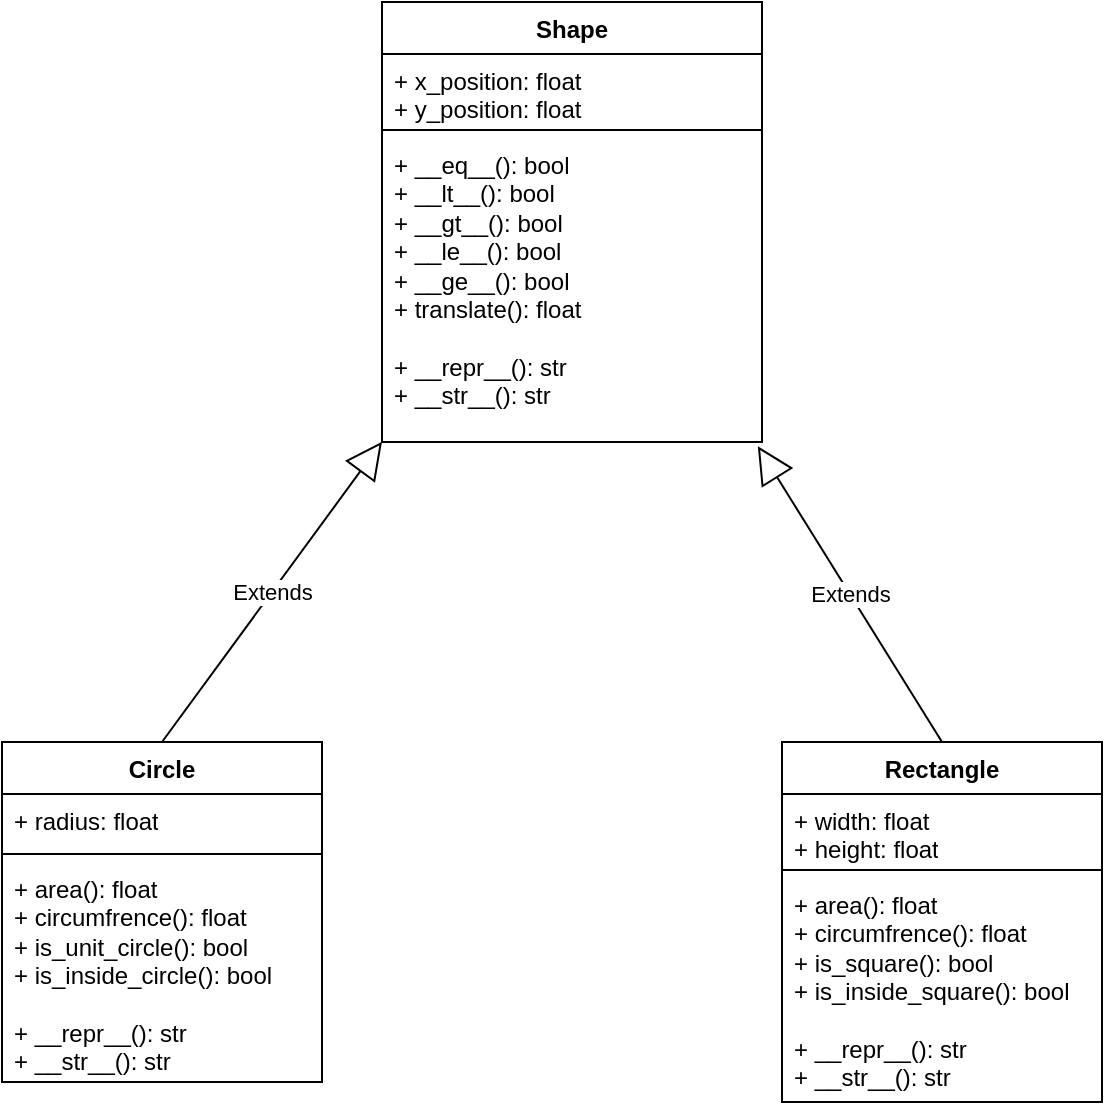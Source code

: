 <mxfile version="22.0.2" type="device">
  <diagram name="Page-1" id="jPagU5015DNa-zn7CHGZ">
    <mxGraphModel dx="1256" dy="840" grid="1" gridSize="10" guides="1" tooltips="1" connect="1" arrows="1" fold="1" page="1" pageScale="1" pageWidth="850" pageHeight="1100" math="0" shadow="0">
      <root>
        <mxCell id="0" />
        <mxCell id="1" parent="0" />
        <mxCell id="9p_5jho07hzt4aSOXA9_-1" value="Shape" style="swimlane;fontStyle=1;align=center;verticalAlign=top;childLayout=stackLayout;horizontal=1;startSize=26;horizontalStack=0;resizeParent=1;resizeParentMax=0;resizeLast=0;collapsible=1;marginBottom=0;whiteSpace=wrap;html=1;" parent="1" vertex="1">
          <mxGeometry x="330" y="150" width="190" height="220" as="geometry" />
        </mxCell>
        <mxCell id="9p_5jho07hzt4aSOXA9_-2" value="+ x_position: float&lt;br&gt;+ y_position: float" style="text;strokeColor=none;fillColor=none;align=left;verticalAlign=top;spacingLeft=4;spacingRight=4;overflow=hidden;rotatable=0;points=[[0,0.5],[1,0.5]];portConstraint=eastwest;whiteSpace=wrap;html=1;" parent="9p_5jho07hzt4aSOXA9_-1" vertex="1">
          <mxGeometry y="26" width="190" height="34" as="geometry" />
        </mxCell>
        <mxCell id="9p_5jho07hzt4aSOXA9_-3" value="" style="line;strokeWidth=1;fillColor=none;align=left;verticalAlign=middle;spacingTop=-1;spacingLeft=3;spacingRight=3;rotatable=0;labelPosition=right;points=[];portConstraint=eastwest;strokeColor=inherit;" parent="9p_5jho07hzt4aSOXA9_-1" vertex="1">
          <mxGeometry y="60" width="190" height="8" as="geometry" />
        </mxCell>
        <mxCell id="9p_5jho07hzt4aSOXA9_-4" value="+ __eq__(): bool&lt;br&gt;+ __lt__(): bool&lt;br&gt;+ __gt__(): bool&lt;br&gt;+ __le__(): bool&lt;br&gt;+ __ge__(): bool&lt;br&gt;+ translate(): float&lt;br&gt;&amp;nbsp;&lt;br&gt;+ __repr__(): str&lt;br&gt;+ __str__(): str" style="text;strokeColor=none;fillColor=none;align=left;verticalAlign=top;spacingLeft=4;spacingRight=4;overflow=hidden;rotatable=0;points=[[0,0.5],[1,0.5]];portConstraint=eastwest;whiteSpace=wrap;html=1;" parent="9p_5jho07hzt4aSOXA9_-1" vertex="1">
          <mxGeometry y="68" width="190" height="152" as="geometry" />
        </mxCell>
        <mxCell id="9p_5jho07hzt4aSOXA9_-13" value="Rectangle" style="swimlane;fontStyle=1;align=center;verticalAlign=top;childLayout=stackLayout;horizontal=1;startSize=26;horizontalStack=0;resizeParent=1;resizeParentMax=0;resizeLast=0;collapsible=1;marginBottom=0;whiteSpace=wrap;html=1;" parent="1" vertex="1">
          <mxGeometry x="530" y="520" width="160" height="180" as="geometry" />
        </mxCell>
        <mxCell id="9p_5jho07hzt4aSOXA9_-14" value="+ width: float&lt;br&gt;+ height: float" style="text;strokeColor=none;fillColor=none;align=left;verticalAlign=top;spacingLeft=4;spacingRight=4;overflow=hidden;rotatable=0;points=[[0,0.5],[1,0.5]];portConstraint=eastwest;whiteSpace=wrap;html=1;" parent="9p_5jho07hzt4aSOXA9_-13" vertex="1">
          <mxGeometry y="26" width="160" height="34" as="geometry" />
        </mxCell>
        <mxCell id="9p_5jho07hzt4aSOXA9_-15" value="" style="line;strokeWidth=1;fillColor=none;align=left;verticalAlign=middle;spacingTop=-1;spacingLeft=3;spacingRight=3;rotatable=0;labelPosition=right;points=[];portConstraint=eastwest;strokeColor=inherit;" parent="9p_5jho07hzt4aSOXA9_-13" vertex="1">
          <mxGeometry y="60" width="160" height="8" as="geometry" />
        </mxCell>
        <mxCell id="9p_5jho07hzt4aSOXA9_-16" value="+ area(): float&lt;br&gt;+ circumfrence(): float&lt;br&gt;+ is_square(): bool&lt;br&gt;+ is_inside_square(): bool&lt;br&gt;&lt;br&gt;+ __repr__(): str&lt;br&gt;+ __str__(): str" style="text;strokeColor=none;fillColor=none;align=left;verticalAlign=top;spacingLeft=4;spacingRight=4;overflow=hidden;rotatable=0;points=[[0,0.5],[1,0.5]];portConstraint=eastwest;whiteSpace=wrap;html=1;" parent="9p_5jho07hzt4aSOXA9_-13" vertex="1">
          <mxGeometry y="68" width="160" height="112" as="geometry" />
        </mxCell>
        <mxCell id="9p_5jho07hzt4aSOXA9_-17" value="Circle" style="swimlane;fontStyle=1;align=center;verticalAlign=top;childLayout=stackLayout;horizontal=1;startSize=26;horizontalStack=0;resizeParent=1;resizeParentMax=0;resizeLast=0;collapsible=1;marginBottom=0;whiteSpace=wrap;html=1;" parent="1" vertex="1">
          <mxGeometry x="140" y="520" width="160" height="170" as="geometry" />
        </mxCell>
        <mxCell id="9p_5jho07hzt4aSOXA9_-18" value="+ radius: float" style="text;strokeColor=none;fillColor=none;align=left;verticalAlign=top;spacingLeft=4;spacingRight=4;overflow=hidden;rotatable=0;points=[[0,0.5],[1,0.5]];portConstraint=eastwest;whiteSpace=wrap;html=1;" parent="9p_5jho07hzt4aSOXA9_-17" vertex="1">
          <mxGeometry y="26" width="160" height="26" as="geometry" />
        </mxCell>
        <mxCell id="9p_5jho07hzt4aSOXA9_-19" value="" style="line;strokeWidth=1;fillColor=none;align=left;verticalAlign=middle;spacingTop=-1;spacingLeft=3;spacingRight=3;rotatable=0;labelPosition=right;points=[];portConstraint=eastwest;strokeColor=inherit;" parent="9p_5jho07hzt4aSOXA9_-17" vertex="1">
          <mxGeometry y="52" width="160" height="8" as="geometry" />
        </mxCell>
        <mxCell id="9p_5jho07hzt4aSOXA9_-20" value="+ area(): float&lt;br&gt;+ circumfrence(): float&lt;br&gt;+ is_unit_circle(): bool&lt;br&gt;+ is_inside_circle(): bool&lt;br&gt;&lt;br&gt;+ __repr__(): str&lt;br&gt;+ __str__(): str" style="text;strokeColor=none;fillColor=none;align=left;verticalAlign=top;spacingLeft=4;spacingRight=4;overflow=hidden;rotatable=0;points=[[0,0.5],[1,0.5]];portConstraint=eastwest;whiteSpace=wrap;html=1;" parent="9p_5jho07hzt4aSOXA9_-17" vertex="1">
          <mxGeometry y="60" width="160" height="110" as="geometry" />
        </mxCell>
        <mxCell id="9p_5jho07hzt4aSOXA9_-23" value="Extends" style="endArrow=block;endSize=16;endFill=0;html=1;rounded=0;exitX=0.5;exitY=0;exitDx=0;exitDy=0;entryX=0;entryY=0.999;entryDx=0;entryDy=0;entryPerimeter=0;" parent="1" source="9p_5jho07hzt4aSOXA9_-17" target="9p_5jho07hzt4aSOXA9_-4" edge="1">
          <mxGeometry width="160" relative="1" as="geometry">
            <mxPoint x="430" y="440" as="sourcePoint" />
            <mxPoint x="330" y="240" as="targetPoint" />
          </mxGeometry>
        </mxCell>
        <mxCell id="9p_5jho07hzt4aSOXA9_-24" value="Extends" style="endArrow=block;endSize=16;endFill=0;html=1;rounded=0;exitX=0.5;exitY=0;exitDx=0;exitDy=0;entryX=0.989;entryY=1.014;entryDx=0;entryDy=0;entryPerimeter=0;" parent="1" source="9p_5jho07hzt4aSOXA9_-13" target="9p_5jho07hzt4aSOXA9_-4" edge="1">
          <mxGeometry width="160" relative="1" as="geometry">
            <mxPoint x="280" y="370" as="sourcePoint" />
            <mxPoint x="519" y="241" as="targetPoint" />
          </mxGeometry>
        </mxCell>
      </root>
    </mxGraphModel>
  </diagram>
</mxfile>
